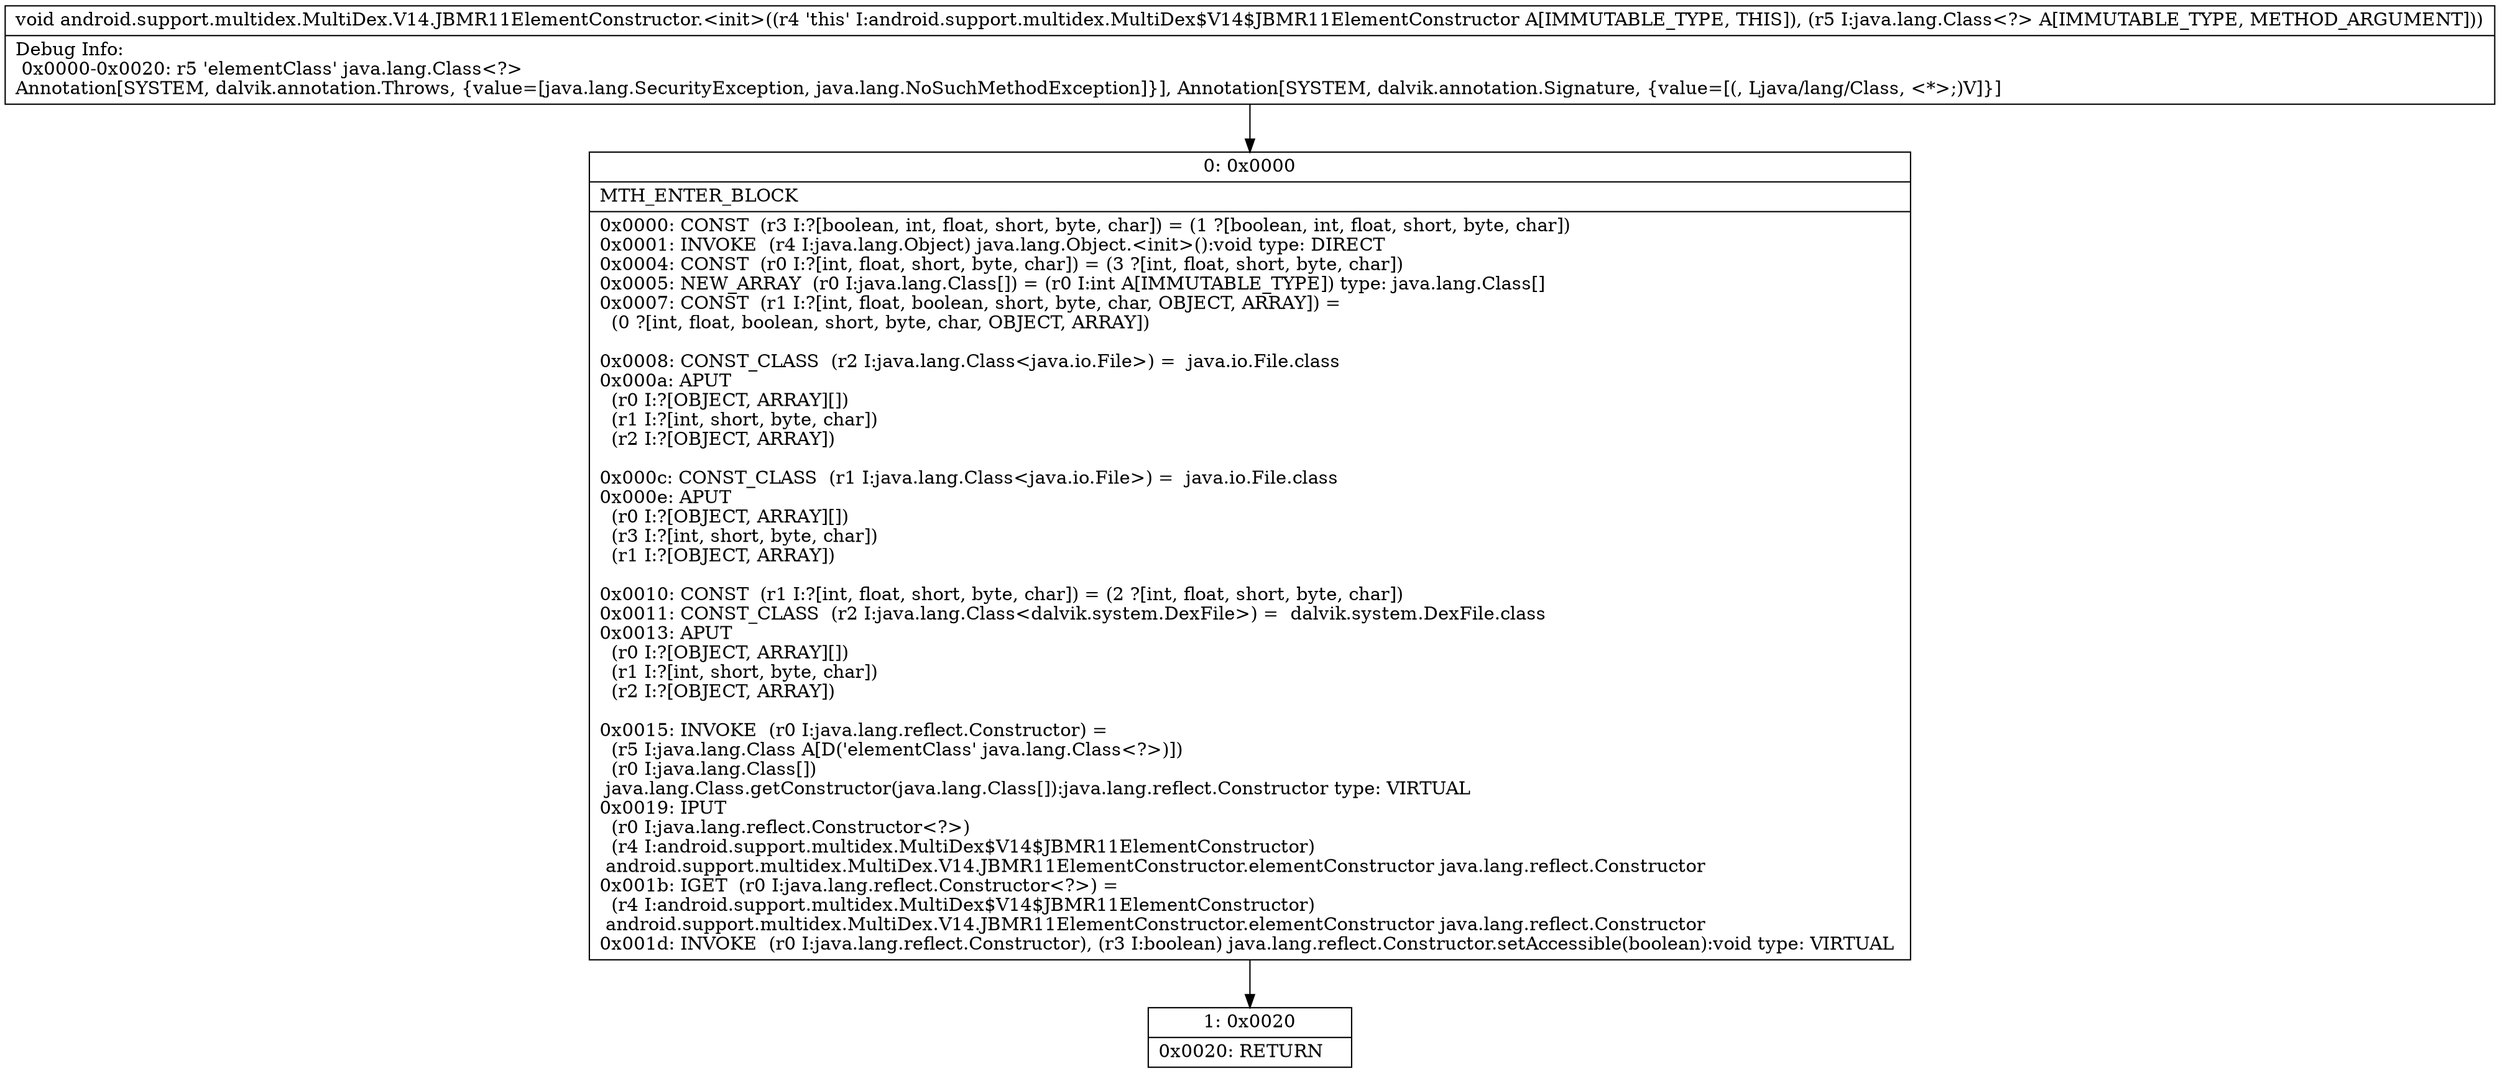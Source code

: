 digraph "CFG forandroid.support.multidex.MultiDex.V14.JBMR11ElementConstructor.\<init\>(Ljava\/lang\/Class;)V" {
Node_0 [shape=record,label="{0\:\ 0x0000|MTH_ENTER_BLOCK\l|0x0000: CONST  (r3 I:?[boolean, int, float, short, byte, char]) = (1 ?[boolean, int, float, short, byte, char]) \l0x0001: INVOKE  (r4 I:java.lang.Object) java.lang.Object.\<init\>():void type: DIRECT \l0x0004: CONST  (r0 I:?[int, float, short, byte, char]) = (3 ?[int, float, short, byte, char]) \l0x0005: NEW_ARRAY  (r0 I:java.lang.Class[]) = (r0 I:int A[IMMUTABLE_TYPE]) type: java.lang.Class[] \l0x0007: CONST  (r1 I:?[int, float, boolean, short, byte, char, OBJECT, ARRAY]) = \l  (0 ?[int, float, boolean, short, byte, char, OBJECT, ARRAY])\l \l0x0008: CONST_CLASS  (r2 I:java.lang.Class\<java.io.File\>) =  java.io.File.class \l0x000a: APUT  \l  (r0 I:?[OBJECT, ARRAY][])\l  (r1 I:?[int, short, byte, char])\l  (r2 I:?[OBJECT, ARRAY])\l \l0x000c: CONST_CLASS  (r1 I:java.lang.Class\<java.io.File\>) =  java.io.File.class \l0x000e: APUT  \l  (r0 I:?[OBJECT, ARRAY][])\l  (r3 I:?[int, short, byte, char])\l  (r1 I:?[OBJECT, ARRAY])\l \l0x0010: CONST  (r1 I:?[int, float, short, byte, char]) = (2 ?[int, float, short, byte, char]) \l0x0011: CONST_CLASS  (r2 I:java.lang.Class\<dalvik.system.DexFile\>) =  dalvik.system.DexFile.class \l0x0013: APUT  \l  (r0 I:?[OBJECT, ARRAY][])\l  (r1 I:?[int, short, byte, char])\l  (r2 I:?[OBJECT, ARRAY])\l \l0x0015: INVOKE  (r0 I:java.lang.reflect.Constructor) = \l  (r5 I:java.lang.Class A[D('elementClass' java.lang.Class\<?\>)])\l  (r0 I:java.lang.Class[])\l java.lang.Class.getConstructor(java.lang.Class[]):java.lang.reflect.Constructor type: VIRTUAL \l0x0019: IPUT  \l  (r0 I:java.lang.reflect.Constructor\<?\>)\l  (r4 I:android.support.multidex.MultiDex$V14$JBMR11ElementConstructor)\l android.support.multidex.MultiDex.V14.JBMR11ElementConstructor.elementConstructor java.lang.reflect.Constructor \l0x001b: IGET  (r0 I:java.lang.reflect.Constructor\<?\>) = \l  (r4 I:android.support.multidex.MultiDex$V14$JBMR11ElementConstructor)\l android.support.multidex.MultiDex.V14.JBMR11ElementConstructor.elementConstructor java.lang.reflect.Constructor \l0x001d: INVOKE  (r0 I:java.lang.reflect.Constructor), (r3 I:boolean) java.lang.reflect.Constructor.setAccessible(boolean):void type: VIRTUAL \l}"];
Node_1 [shape=record,label="{1\:\ 0x0020|0x0020: RETURN   \l}"];
MethodNode[shape=record,label="{void android.support.multidex.MultiDex.V14.JBMR11ElementConstructor.\<init\>((r4 'this' I:android.support.multidex.MultiDex$V14$JBMR11ElementConstructor A[IMMUTABLE_TYPE, THIS]), (r5 I:java.lang.Class\<?\> A[IMMUTABLE_TYPE, METHOD_ARGUMENT]))  | Debug Info:\l  0x0000\-0x0020: r5 'elementClass' java.lang.Class\<?\>\lAnnotation[SYSTEM, dalvik.annotation.Throws, \{value=[java.lang.SecurityException, java.lang.NoSuchMethodException]\}], Annotation[SYSTEM, dalvik.annotation.Signature, \{value=[(, Ljava\/lang\/Class, \<*\>;)V]\}]\l}"];
MethodNode -> Node_0;
Node_0 -> Node_1;
}


